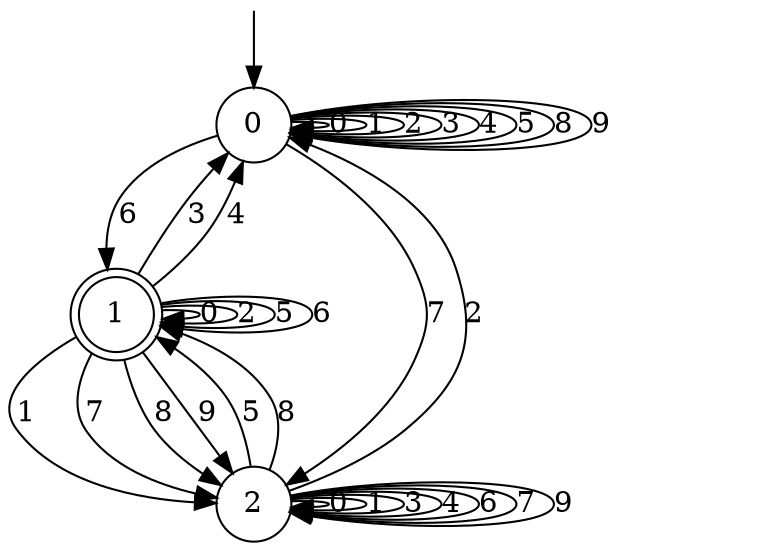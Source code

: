 digraph g {

	s0 [shape="circle" label="0"];
	s1 [shape="doublecircle" label="1"];
	s2 [shape="circle" label="2"];
	s0 -> s0 [label="0"];
	s0 -> s0 [label="1"];
	s0 -> s0 [label="2"];
	s0 -> s0 [label="3"];
	s0 -> s0 [label="4"];
	s0 -> s0 [label="5"];
	s0 -> s1 [label="6"];
	s0 -> s2 [label="7"];
	s0 -> s0 [label="8"];
	s0 -> s0 [label="9"];
	s1 -> s1 [label="0"];
	s1 -> s2 [label="1"];
	s1 -> s1 [label="2"];
	s1 -> s0 [label="3"];
	s1 -> s0 [label="4"];
	s1 -> s1 [label="5"];
	s1 -> s1 [label="6"];
	s1 -> s2 [label="7"];
	s1 -> s2 [label="8"];
	s1 -> s2 [label="9"];
	s2 -> s2 [label="0"];
	s2 -> s2 [label="1"];
	s2 -> s0 [label="2"];
	s2 -> s2 [label="3"];
	s2 -> s2 [label="4"];
	s2 -> s1 [label="5"];
	s2 -> s2 [label="6"];
	s2 -> s2 [label="7"];
	s2 -> s1 [label="8"];
	s2 -> s2 [label="9"];

__start0 [label="" shape="none" width="0" height="0"];
__start0 -> s0;

}
